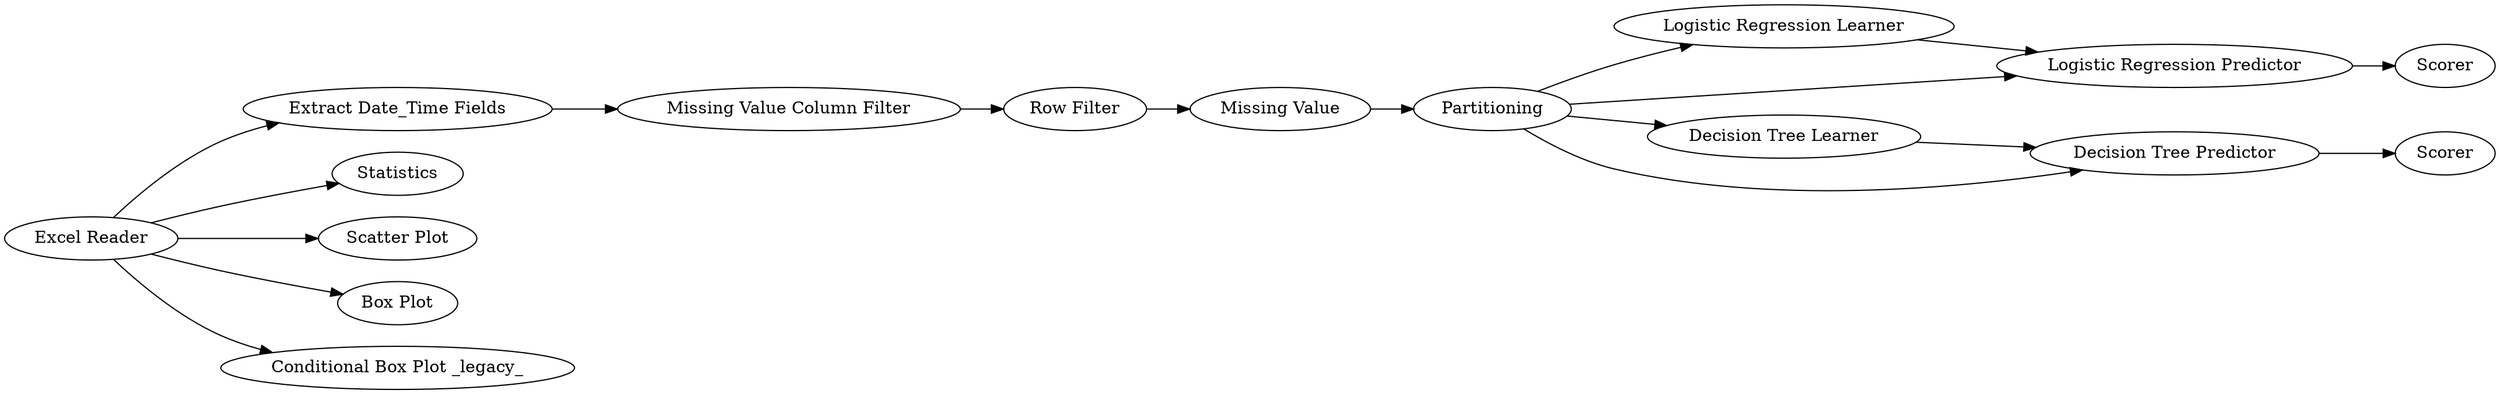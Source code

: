 digraph {
	11 -> 15
	12 -> 13
	7 -> 8
	1 -> 4
	15 -> 14
	14 -> 17
	8 -> 9
	1 -> 7
	11 -> 14
	13 -> 16
	1 -> 6
	11 -> 12
	9 -> 10
	10 -> 11
	11 -> 13
	1 -> 3
	1 -> 5
	5 [label="Conditional Box Plot _legacy_"]
	16 [label=Scorer]
	13 [label="Decision Tree Predictor"]
	1 [label="Excel Reader"]
	7 [label="Extract Date_Time Fields"]
	12 [label="Decision Tree Learner"]
	9 [label="Row Filter"]
	11 [label=Partitioning]
	4 [label=Statistics]
	6 [label="Scatter Plot"]
	8 [label="Missing Value Column Filter"]
	15 [label="Logistic Regression Learner"]
	14 [label="Logistic Regression Predictor"]
	17 [label=Scorer]
	3 [label="Box Plot"]
	10 [label="Missing Value"]
	rankdir=LR
}
